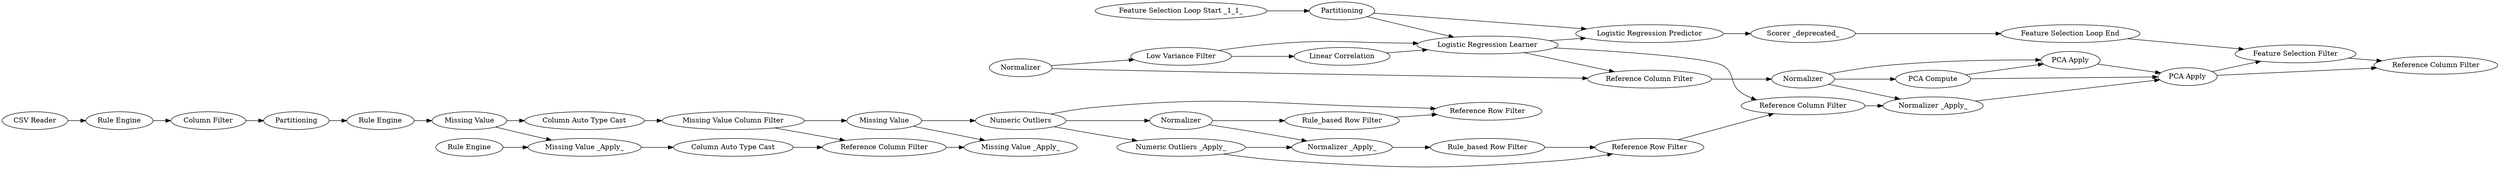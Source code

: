 digraph {
	6 -> 55
	53 -> 200
	55 -> 801
	6 -> 54
	54 -> 7
	819 -> 788
	57 -> 58
	801 -> 819
	784 -> 786
	82 -> 66
	23 -> 26
	780 -> 786
	61 -> 788
	7 -> 2
	63 -> 64
	799 -> 53
	58 -> 62
	8 -> 6
	66 -> 780
	819 -> 58
	786 -> 61
	57 -> 62
	66 -> 785
	200 -> 55
	60 -> 23
	62 -> 3
	77 -> 78
	78 -> 80
	81 -> 72
	81 -> 82
	780 -> 778
	72 -> 73
	66 -> 774
	62 -> 823
	26 -> 24
	55 -> 54
	774 -> 778
	24 -> 77
	788 -> 62
	778 -> 784
	819 -> 57
	3 -> 823
	83 -> 72
	78 -> 64
	82 -> 73
	80 -> 81
	775 -> 785
	53 -> 55
	799 -> 801
	55 -> 61
	2 -> 3
	774 -> 775
	64 -> 83
	784 [label="Rule_based Row Filter"]
	57 [label="PCA Compute"]
	55 [label="Logistic Regression Learner"]
	774 [label=Normalizer]
	7 [label="Scorer _deprecated_"]
	823 [label="Reference Column Filter"]
	26 [label="Column Filter"]
	58 [label="PCA Apply"]
	8 [label="Feature Selection Loop Start _1_1_"]
	819 [label=Normalizer]
	200 [label="Linear Correlation"]
	3 [label="Feature Selection Filter"]
	78 [label="Missing Value"]
	24 [label=Partitioning]
	64 [label="Missing Value _Apply_"]
	778 [label="Normalizer _Apply_"]
	775 [label="Rule_based Row Filter"]
	6 [label=Partitioning]
	54 [label="Logistic Regression Predictor"]
	785 [label="Reference Row Filter"]
	53 [label="Low Variance Filter"]
	72 [label="Reference Column Filter"]
	23 [label="Rule Engine"]
	63 [label="Rule Engine"]
	77 [label="Rule Engine"]
	61 [label="Reference Column Filter"]
	83 [label="Column Auto Type Cast"]
	799 [label=Normalizer]
	60 [label="CSV Reader"]
	81 [label="Missing Value Column Filter"]
	801 [label="Reference Column Filter"]
	66 [label="Numeric Outliers"]
	62 [label="PCA Apply"]
	82 [label="Missing Value"]
	788 [label="Normalizer _Apply_"]
	80 [label="Column Auto Type Cast"]
	73 [label="Missing Value _Apply_"]
	786 [label="Reference Row Filter"]
	2 [label="Feature Selection Loop End"]
	780 [label="Numeric Outliers _Apply_"]
	rankdir=LR
}
